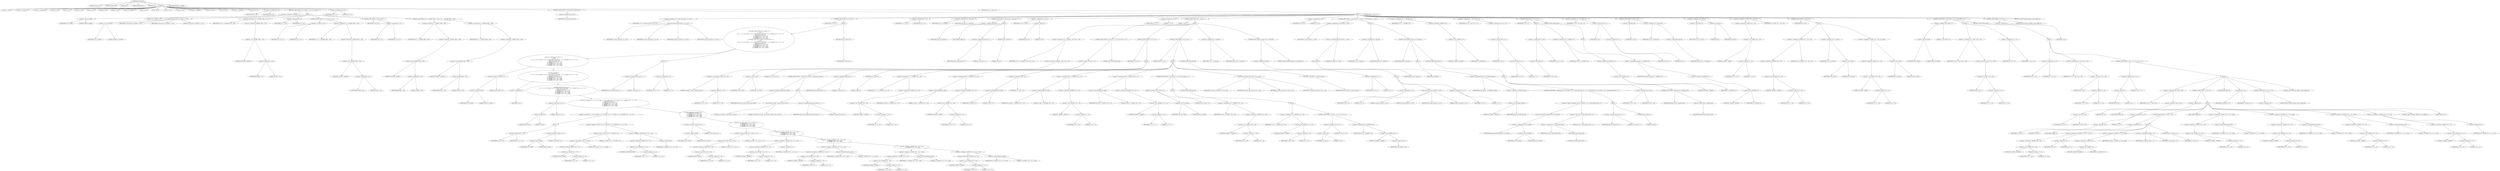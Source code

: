 digraph cache_insert {  
"1000120" [label = "(METHOD,cache_insert)" ]
"1000121" [label = "(PARAM,const char *a1)" ]
"1000122" [label = "(PARAM,_DWORD *a2)" ]
"1000123" [label = "(PARAM,int a3)" ]
"1000124" [label = "(PARAM,unsigned int a4)" ]
"1000125" [label = "(PARAM,int a5)" ]
"1000126" [label = "(BLOCK,,)" ]
"1000127" [label = "(LOCAL,v8: __int16)" ]
"1000128" [label = "(LOCAL,v10: unsigned int)" ]
"1000129" [label = "(LOCAL,v11: unsigned int)" ]
"1000130" [label = "(LOCAL,v12: int)" ]
"1000131" [label = "(LOCAL,v13: int)" ]
"1000132" [label = "(LOCAL,v14: int)" ]
"1000133" [label = "(LOCAL,v15: int)" ]
"1000134" [label = "(LOCAL,v16: int)" ]
"1000135" [label = "(LOCAL,v17: int)" ]
"1000136" [label = "(LOCAL,v18: _DWORD *)" ]
"1000137" [label = "(LOCAL,v19: int)" ]
"1000138" [label = "(LOCAL,v20: int)" ]
"1000139" [label = "(LOCAL,v21: int *)" ]
"1000140" [label = "(LOCAL,v22: int *)" ]
"1000141" [label = "(LOCAL,v23: _DWORD *)" ]
"1000142" [label = "(LOCAL,v24: char *)" ]
"1000143" [label = "(LOCAL,v26: int)" ]
"1000144" [label = "(LOCAL,v27: _DWORD *)" ]
"1000145" [label = "(LOCAL,v28: int [ 4 ])" ]
"1000146" [label = "(<operator>.assignment,v8 = a5)" ]
"1000147" [label = "(IDENTIFIER,v8,v8 = a5)" ]
"1000148" [label = "(IDENTIFIER,a5,v8 = a5)" ]
"1000149" [label = "(CONTROL_STRUCTURE,if ( (a5 & 0x980) != 0 ),if ( (a5 & 0x980) != 0 ))" ]
"1000150" [label = "(<operator>.notEquals,(a5 & 0x980) != 0)" ]
"1000151" [label = "(<operator>.and,a5 & 0x980)" ]
"1000152" [label = "(IDENTIFIER,a5,a5 & 0x980)" ]
"1000153" [label = "(LITERAL,0x980,a5 & 0x980)" ]
"1000154" [label = "(LITERAL,0,(a5 & 0x980) != 0)" ]
"1000155" [label = "(BLOCK,,)" ]
"1000156" [label = "(log_query,log_query(a5 | 0x10000, a1, a2, 0))" ]
"1000157" [label = "(<operator>.or,a5 | 0x10000)" ]
"1000158" [label = "(IDENTIFIER,a5,a5 | 0x10000)" ]
"1000159" [label = "(LITERAL,0x10000,a5 | 0x10000)" ]
"1000160" [label = "(IDENTIFIER,a1,log_query(a5 | 0x10000, a1, a2, 0))" ]
"1000161" [label = "(IDENTIFIER,a2,log_query(a5 | 0x10000, a1, a2, 0))" ]
"1000162" [label = "(LITERAL,0,log_query(a5 | 0x10000, a1, a2, 0))" ]
"1000163" [label = "(<operator>.assignment,v10 = *(_DWORD *)(fbss + 252))" ]
"1000164" [label = "(IDENTIFIER,v10,v10 = *(_DWORD *)(fbss + 252))" ]
"1000165" [label = "(<operator>.indirection,*(_DWORD *)(fbss + 252))" ]
"1000166" [label = "(<operator>.cast,(_DWORD *)(fbss + 252))" ]
"1000167" [label = "(UNKNOWN,_DWORD *,_DWORD *)" ]
"1000168" [label = "(<operator>.addition,fbss + 252)" ]
"1000169" [label = "(IDENTIFIER,fbss,fbss + 252)" ]
"1000170" [label = "(LITERAL,252,fbss + 252)" ]
"1000171" [label = "(<operator>.assignment,v11 = a4)" ]
"1000172" [label = "(IDENTIFIER,v11,v11 = a4)" ]
"1000173" [label = "(IDENTIFIER,a4,v11 = a4)" ]
"1000174" [label = "(CONTROL_STRUCTURE,if ( v10 < a4 ),if ( v10 < a4 ))" ]
"1000175" [label = "(<operator>.lessThan,v10 < a4)" ]
"1000176" [label = "(IDENTIFIER,v10,v10 < a4)" ]
"1000177" [label = "(IDENTIFIER,a4,v10 < a4)" ]
"1000178" [label = "(<operator>.assignment,v11 = *(_DWORD *)(fbss + 252))" ]
"1000179" [label = "(IDENTIFIER,v11,v11 = *(_DWORD *)(fbss + 252))" ]
"1000180" [label = "(<operator>.indirection,*(_DWORD *)(fbss + 252))" ]
"1000181" [label = "(<operator>.cast,(_DWORD *)(fbss + 252))" ]
"1000182" [label = "(UNKNOWN,_DWORD *,_DWORD *)" ]
"1000183" [label = "(<operator>.addition,fbss + 252)" ]
"1000184" [label = "(IDENTIFIER,fbss,fbss + 252)" ]
"1000185" [label = "(LITERAL,252,fbss + 252)" ]
"1000186" [label = "(CONTROL_STRUCTURE,if ( v10 ),if ( v10 ))" ]
"1000187" [label = "(IDENTIFIER,v10,if ( v10 ))" ]
"1000188" [label = "(<operator>.assignment,a4 = v11)" ]
"1000189" [label = "(IDENTIFIER,a4,a4 = v11)" ]
"1000190" [label = "(IDENTIFIER,v11,a4 = v11)" ]
"1000191" [label = "(CONTROL_STRUCTURE,if ( a4 < *(_DWORD *)(fbss + 248) ),if ( a4 < *(_DWORD *)(fbss + 248) ))" ]
"1000192" [label = "(<operator>.lessThan,a4 < *(_DWORD *)(fbss + 248))" ]
"1000193" [label = "(IDENTIFIER,a4,a4 < *(_DWORD *)(fbss + 248))" ]
"1000194" [label = "(<operator>.indirection,*(_DWORD *)(fbss + 248))" ]
"1000195" [label = "(<operator>.cast,(_DWORD *)(fbss + 248))" ]
"1000196" [label = "(UNKNOWN,_DWORD *,_DWORD *)" ]
"1000197" [label = "(<operator>.addition,fbss + 248)" ]
"1000198" [label = "(IDENTIFIER,fbss,fbss + 248)" ]
"1000199" [label = "(LITERAL,248,fbss + 248)" ]
"1000200" [label = "(<operator>.assignment,a4 = *(_DWORD *)(fbss + 248))" ]
"1000201" [label = "(IDENTIFIER,a4,a4 = *(_DWORD *)(fbss + 248))" ]
"1000202" [label = "(<operator>.indirection,*(_DWORD *)(fbss + 248))" ]
"1000203" [label = "(<operator>.cast,(_DWORD *)(fbss + 248))" ]
"1000204" [label = "(UNKNOWN,_DWORD *,_DWORD *)" ]
"1000205" [label = "(<operator>.addition,fbss + 248)" ]
"1000206" [label = "(IDENTIFIER,fbss,fbss + 248)" ]
"1000207" [label = "(LITERAL,248,fbss + 248)" ]
"1000208" [label = "(<operator>.assignment,v12 = 0)" ]
"1000209" [label = "(IDENTIFIER,v12,v12 = 0)" ]
"1000210" [label = "(LITERAL,0,v12 = 0)" ]
"1000211" [label = "(CONTROL_STRUCTURE,if ( !insert_error ),if ( !insert_error ))" ]
"1000212" [label = "(<operator>.logicalNot,!insert_error)" ]
"1000213" [label = "(IDENTIFIER,insert_error,!insert_error)" ]
"1000214" [label = "(BLOCK,,)" ]
"1000215" [label = "(<operator>.assignment,v13 = cache_scan_free(a1, a2, a3, a5))" ]
"1000216" [label = "(IDENTIFIER,v13,v13 = cache_scan_free(a1, a2, a3, a5))" ]
"1000217" [label = "(cache_scan_free,cache_scan_free(a1, a2, a3, a5))" ]
"1000218" [label = "(IDENTIFIER,a1,cache_scan_free(a1, a2, a3, a5))" ]
"1000219" [label = "(IDENTIFIER,a2,cache_scan_free(a1, a2, a3, a5))" ]
"1000220" [label = "(IDENTIFIER,a3,cache_scan_free(a1, a2, a3, a5))" ]
"1000221" [label = "(IDENTIFIER,a5,cache_scan_free(a1, a2, a3, a5))" ]
"1000222" [label = "(CONTROL_STRUCTURE,if ( v13 ),if ( v13 ))" ]
"1000223" [label = "(IDENTIFIER,v13,if ( v13 ))" ]
"1000224" [label = "(BLOCK,,)" ]
"1000225" [label = "(CONTROL_STRUCTURE,if ( (a5 & 0x180) == 0\n        || !a2\n        || (a5 & 8) == 0\n        || ((v12 = v13, (a5 & 0x80) == 0) || (*(_BYTE *)(v13 + 37) & 0x80) == 0 || *(_DWORD *)(v13 + 12) != *a2)\n        && ((a5 & 0x100) == 0\n         || (*(_BYTE *)(v13 + 36) & 1) == 0\n         || *(_DWORD *)(v13 + 12) != *a2\n         || *(_DWORD *)(v13 + 16) != a2[1]\n         || *(_DWORD *)(v13 + 20) != a2[2]\n         || *(_DWORD *)(v13 + 24) != a2[3]) ),if ( (a5 & 0x180) == 0\n        || !a2\n        || (a5 & 8) == 0\n        || ((v12 = v13, (a5 & 0x80) == 0) || (*(_BYTE *)(v13 + 37) & 0x80) == 0 || *(_DWORD *)(v13 + 12) != *a2)\n        && ((a5 & 0x100) == 0\n         || (*(_BYTE *)(v13 + 36) & 1) == 0\n         || *(_DWORD *)(v13 + 12) != *a2\n         || *(_DWORD *)(v13 + 16) != a2[1]\n         || *(_DWORD *)(v13 + 20) != a2[2]\n         || *(_DWORD *)(v13 + 24) != a2[3]) ))" ]
"1000226" [label = "(<operator>.logicalOr,(a5 & 0x180) == 0\n        || !a2\n        || (a5 & 8) == 0\n        || ((v12 = v13, (a5 & 0x80) == 0) || (*(_BYTE *)(v13 + 37) & 0x80) == 0 || *(_DWORD *)(v13 + 12) != *a2)\n        && ((a5 & 0x100) == 0\n         || (*(_BYTE *)(v13 + 36) & 1) == 0\n         || *(_DWORD *)(v13 + 12) != *a2\n         || *(_DWORD *)(v13 + 16) != a2[1]\n         || *(_DWORD *)(v13 + 20) != a2[2]\n         || *(_DWORD *)(v13 + 24) != a2[3]))" ]
"1000227" [label = "(<operator>.equals,(a5 & 0x180) == 0)" ]
"1000228" [label = "(<operator>.and,a5 & 0x180)" ]
"1000229" [label = "(IDENTIFIER,a5,a5 & 0x180)" ]
"1000230" [label = "(LITERAL,0x180,a5 & 0x180)" ]
"1000231" [label = "(LITERAL,0,(a5 & 0x180) == 0)" ]
"1000232" [label = "(<operator>.logicalOr,!a2\n        || (a5 & 8) == 0\n        || ((v12 = v13, (a5 & 0x80) == 0) || (*(_BYTE *)(v13 + 37) & 0x80) == 0 || *(_DWORD *)(v13 + 12) != *a2)\n        && ((a5 & 0x100) == 0\n         || (*(_BYTE *)(v13 + 36) & 1) == 0\n         || *(_DWORD *)(v13 + 12) != *a2\n         || *(_DWORD *)(v13 + 16) != a2[1]\n         || *(_DWORD *)(v13 + 20) != a2[2]\n         || *(_DWORD *)(v13 + 24) != a2[3]))" ]
"1000233" [label = "(<operator>.logicalNot,!a2)" ]
"1000234" [label = "(IDENTIFIER,a2,!a2)" ]
"1000235" [label = "(<operator>.logicalOr,(a5 & 8) == 0\n        || ((v12 = v13, (a5 & 0x80) == 0) || (*(_BYTE *)(v13 + 37) & 0x80) == 0 || *(_DWORD *)(v13 + 12) != *a2)\n        && ((a5 & 0x100) == 0\n         || (*(_BYTE *)(v13 + 36) & 1) == 0\n         || *(_DWORD *)(v13 + 12) != *a2\n         || *(_DWORD *)(v13 + 16) != a2[1]\n         || *(_DWORD *)(v13 + 20) != a2[2]\n         || *(_DWORD *)(v13 + 24) != a2[3]))" ]
"1000236" [label = "(<operator>.equals,(a5 & 8) == 0)" ]
"1000237" [label = "(<operator>.and,a5 & 8)" ]
"1000238" [label = "(IDENTIFIER,a5,a5 & 8)" ]
"1000239" [label = "(LITERAL,8,a5 & 8)" ]
"1000240" [label = "(LITERAL,0,(a5 & 8) == 0)" ]
"1000241" [label = "(<operator>.logicalAnd,((v12 = v13, (a5 & 0x80) == 0) || (*(_BYTE *)(v13 + 37) & 0x80) == 0 || *(_DWORD *)(v13 + 12) != *a2)\n        && ((a5 & 0x100) == 0\n         || (*(_BYTE *)(v13 + 36) & 1) == 0\n         || *(_DWORD *)(v13 + 12) != *a2\n         || *(_DWORD *)(v13 + 16) != a2[1]\n         || *(_DWORD *)(v13 + 20) != a2[2]\n         || *(_DWORD *)(v13 + 24) != a2[3]))" ]
"1000242" [label = "(<operator>.logicalOr,(v12 = v13, (a5 & 0x80) == 0) || (*(_BYTE *)(v13 + 37) & 0x80) == 0 || *(_DWORD *)(v13 + 12) != *a2)" ]
"1000243" [label = "(BLOCK,,)" ]
"1000244" [label = "(<operator>.assignment,v12 = v13)" ]
"1000245" [label = "(IDENTIFIER,v12,v12 = v13)" ]
"1000246" [label = "(IDENTIFIER,v13,v12 = v13)" ]
"1000247" [label = "(<operator>.equals,(a5 & 0x80) == 0)" ]
"1000248" [label = "(<operator>.and,a5 & 0x80)" ]
"1000249" [label = "(IDENTIFIER,a5,a5 & 0x80)" ]
"1000250" [label = "(LITERAL,0x80,a5 & 0x80)" ]
"1000251" [label = "(LITERAL,0,(a5 & 0x80) == 0)" ]
"1000252" [label = "(<operator>.logicalOr,(*(_BYTE *)(v13 + 37) & 0x80) == 0 || *(_DWORD *)(v13 + 12) != *a2)" ]
"1000253" [label = "(<operator>.equals,(*(_BYTE *)(v13 + 37) & 0x80) == 0)" ]
"1000254" [label = "(<operator>.and,*(_BYTE *)(v13 + 37) & 0x80)" ]
"1000255" [label = "(<operator>.indirection,*(_BYTE *)(v13 + 37))" ]
"1000256" [label = "(<operator>.cast,(_BYTE *)(v13 + 37))" ]
"1000257" [label = "(UNKNOWN,_BYTE *,_BYTE *)" ]
"1000258" [label = "(<operator>.addition,v13 + 37)" ]
"1000259" [label = "(IDENTIFIER,v13,v13 + 37)" ]
"1000260" [label = "(LITERAL,37,v13 + 37)" ]
"1000261" [label = "(LITERAL,0x80,*(_BYTE *)(v13 + 37) & 0x80)" ]
"1000262" [label = "(LITERAL,0,(*(_BYTE *)(v13 + 37) & 0x80) == 0)" ]
"1000263" [label = "(<operator>.notEquals,*(_DWORD *)(v13 + 12) != *a2)" ]
"1000264" [label = "(<operator>.indirection,*(_DWORD *)(v13 + 12))" ]
"1000265" [label = "(<operator>.cast,(_DWORD *)(v13 + 12))" ]
"1000266" [label = "(UNKNOWN,_DWORD *,_DWORD *)" ]
"1000267" [label = "(<operator>.addition,v13 + 12)" ]
"1000268" [label = "(IDENTIFIER,v13,v13 + 12)" ]
"1000269" [label = "(LITERAL,12,v13 + 12)" ]
"1000270" [label = "(<operator>.indirection,*a2)" ]
"1000271" [label = "(IDENTIFIER,a2,*(_DWORD *)(v13 + 12) != *a2)" ]
"1000272" [label = "(<operator>.logicalOr,(a5 & 0x100) == 0\n         || (*(_BYTE *)(v13 + 36) & 1) == 0\n         || *(_DWORD *)(v13 + 12) != *a2\n         || *(_DWORD *)(v13 + 16) != a2[1]\n         || *(_DWORD *)(v13 + 20) != a2[2]\n         || *(_DWORD *)(v13 + 24) != a2[3])" ]
"1000273" [label = "(<operator>.equals,(a5 & 0x100) == 0)" ]
"1000274" [label = "(<operator>.and,a5 & 0x100)" ]
"1000275" [label = "(IDENTIFIER,a5,a5 & 0x100)" ]
"1000276" [label = "(LITERAL,0x100,a5 & 0x100)" ]
"1000277" [label = "(LITERAL,0,(a5 & 0x100) == 0)" ]
"1000278" [label = "(<operator>.logicalOr,(*(_BYTE *)(v13 + 36) & 1) == 0\n         || *(_DWORD *)(v13 + 12) != *a2\n         || *(_DWORD *)(v13 + 16) != a2[1]\n         || *(_DWORD *)(v13 + 20) != a2[2]\n         || *(_DWORD *)(v13 + 24) != a2[3])" ]
"1000279" [label = "(<operator>.equals,(*(_BYTE *)(v13 + 36) & 1) == 0)" ]
"1000280" [label = "(<operator>.and,*(_BYTE *)(v13 + 36) & 1)" ]
"1000281" [label = "(<operator>.indirection,*(_BYTE *)(v13 + 36))" ]
"1000282" [label = "(<operator>.cast,(_BYTE *)(v13 + 36))" ]
"1000283" [label = "(UNKNOWN,_BYTE *,_BYTE *)" ]
"1000284" [label = "(<operator>.addition,v13 + 36)" ]
"1000285" [label = "(IDENTIFIER,v13,v13 + 36)" ]
"1000286" [label = "(LITERAL,36,v13 + 36)" ]
"1000287" [label = "(LITERAL,1,*(_BYTE *)(v13 + 36) & 1)" ]
"1000288" [label = "(LITERAL,0,(*(_BYTE *)(v13 + 36) & 1) == 0)" ]
"1000289" [label = "(<operator>.logicalOr,*(_DWORD *)(v13 + 12) != *a2\n         || *(_DWORD *)(v13 + 16) != a2[1]\n         || *(_DWORD *)(v13 + 20) != a2[2]\n         || *(_DWORD *)(v13 + 24) != a2[3])" ]
"1000290" [label = "(<operator>.notEquals,*(_DWORD *)(v13 + 12) != *a2)" ]
"1000291" [label = "(<operator>.indirection,*(_DWORD *)(v13 + 12))" ]
"1000292" [label = "(<operator>.cast,(_DWORD *)(v13 + 12))" ]
"1000293" [label = "(UNKNOWN,_DWORD *,_DWORD *)" ]
"1000294" [label = "(<operator>.addition,v13 + 12)" ]
"1000295" [label = "(IDENTIFIER,v13,v13 + 12)" ]
"1000296" [label = "(LITERAL,12,v13 + 12)" ]
"1000297" [label = "(<operator>.indirection,*a2)" ]
"1000298" [label = "(IDENTIFIER,a2,*(_DWORD *)(v13 + 12) != *a2)" ]
"1000299" [label = "(<operator>.logicalOr,*(_DWORD *)(v13 + 16) != a2[1]\n         || *(_DWORD *)(v13 + 20) != a2[2]\n         || *(_DWORD *)(v13 + 24) != a2[3])" ]
"1000300" [label = "(<operator>.notEquals,*(_DWORD *)(v13 + 16) != a2[1])" ]
"1000301" [label = "(<operator>.indirection,*(_DWORD *)(v13 + 16))" ]
"1000302" [label = "(<operator>.cast,(_DWORD *)(v13 + 16))" ]
"1000303" [label = "(UNKNOWN,_DWORD *,_DWORD *)" ]
"1000304" [label = "(<operator>.addition,v13 + 16)" ]
"1000305" [label = "(IDENTIFIER,v13,v13 + 16)" ]
"1000306" [label = "(LITERAL,16,v13 + 16)" ]
"1000307" [label = "(<operator>.indirectIndexAccess,a2[1])" ]
"1000308" [label = "(IDENTIFIER,a2,*(_DWORD *)(v13 + 16) != a2[1])" ]
"1000309" [label = "(LITERAL,1,*(_DWORD *)(v13 + 16) != a2[1])" ]
"1000310" [label = "(<operator>.logicalOr,*(_DWORD *)(v13 + 20) != a2[2]\n         || *(_DWORD *)(v13 + 24) != a2[3])" ]
"1000311" [label = "(<operator>.notEquals,*(_DWORD *)(v13 + 20) != a2[2])" ]
"1000312" [label = "(<operator>.indirection,*(_DWORD *)(v13 + 20))" ]
"1000313" [label = "(<operator>.cast,(_DWORD *)(v13 + 20))" ]
"1000314" [label = "(UNKNOWN,_DWORD *,_DWORD *)" ]
"1000315" [label = "(<operator>.addition,v13 + 20)" ]
"1000316" [label = "(IDENTIFIER,v13,v13 + 20)" ]
"1000317" [label = "(LITERAL,20,v13 + 20)" ]
"1000318" [label = "(<operator>.indirectIndexAccess,a2[2])" ]
"1000319" [label = "(IDENTIFIER,a2,*(_DWORD *)(v13 + 20) != a2[2])" ]
"1000320" [label = "(LITERAL,2,*(_DWORD *)(v13 + 20) != a2[2])" ]
"1000321" [label = "(<operator>.notEquals,*(_DWORD *)(v13 + 24) != a2[3])" ]
"1000322" [label = "(<operator>.indirection,*(_DWORD *)(v13 + 24))" ]
"1000323" [label = "(<operator>.cast,(_DWORD *)(v13 + 24))" ]
"1000324" [label = "(UNKNOWN,_DWORD *,_DWORD *)" ]
"1000325" [label = "(<operator>.addition,v13 + 24)" ]
"1000326" [label = "(IDENTIFIER,v13,v13 + 24)" ]
"1000327" [label = "(LITERAL,24,v13 + 24)" ]
"1000328" [label = "(<operator>.indirectIndexAccess,a2[3])" ]
"1000329" [label = "(IDENTIFIER,a2,*(_DWORD *)(v13 + 24) != a2[3])" ]
"1000330" [label = "(LITERAL,3,*(_DWORD *)(v13 + 24) != a2[3])" ]
"1000331" [label = "(BLOCK,,)" ]
"1000332" [label = "(<operator>.assignment,insert_error = 1)" ]
"1000333" [label = "(IDENTIFIER,insert_error,insert_error = 1)" ]
"1000334" [label = "(LITERAL,1,insert_error = 1)" ]
"1000335" [label = "(<operator>.assignment,v12 = 0)" ]
"1000336" [label = "(IDENTIFIER,v12,v12 = 0)" ]
"1000337" [label = "(LITERAL,0,v12 = 0)" ]
"1000338" [label = "(RETURN,return v12;,return v12;)" ]
"1000339" [label = "(IDENTIFIER,v12,return v12;)" ]
"1000340" [label = "(<operator>.assignment,v27 = a2)" ]
"1000341" [label = "(IDENTIFIER,v27,v27 = a2)" ]
"1000342" [label = "(IDENTIFIER,a2,v27 = a2)" ]
"1000343" [label = "(<operator>.assignment,v12 = cache_tail)" ]
"1000344" [label = "(IDENTIFIER,v12,v12 = cache_tail)" ]
"1000345" [label = "(IDENTIFIER,cache_tail,v12 = cache_tail)" ]
"1000346" [label = "(CONTROL_STRUCTURE,if ( !cache_tail ),if ( !cache_tail ))" ]
"1000347" [label = "(<operator>.logicalNot,!cache_tail)" ]
"1000348" [label = "(IDENTIFIER,cache_tail,!cache_tail)" ]
"1000349" [label = "(BLOCK,,)" ]
"1000350" [label = "(JUMP_TARGET,LABEL_35)" ]
"1000351" [label = "(<operator>.assignment,insert_error = 1)" ]
"1000352" [label = "(IDENTIFIER,insert_error,insert_error = 1)" ]
"1000353" [label = "(LITERAL,1,insert_error = 1)" ]
"1000354" [label = "(RETURN,return 0;,return 0;)" ]
"1000355" [label = "(LITERAL,0,return 0;)" ]
"1000356" [label = "(<operator>.assignment,v14 = a5 & 4)" ]
"1000357" [label = "(IDENTIFIER,v14,v14 = a5 & 4)" ]
"1000358" [label = "(<operator>.and,a5 & 4)" ]
"1000359" [label = "(IDENTIFIER,a5,a5 & 4)" ]
"1000360" [label = "(LITERAL,4,a5 & 4)" ]
"1000361" [label = "(<operator>.assignment,v15 = 0)" ]
"1000362" [label = "(IDENTIFIER,v15,v15 = 0)" ]
"1000363" [label = "(LITERAL,0,v15 = 0)" ]
"1000364" [label = "(CONTROL_STRUCTURE,while ( 1 ),while ( 1 ))" ]
"1000365" [label = "(LITERAL,1,while ( 1 ))" ]
"1000366" [label = "(BLOCK,,)" ]
"1000367" [label = "(<operator>.assignment,v16 = *(unsigned __int16 *)(v12 + 36))" ]
"1000368" [label = "(IDENTIFIER,v16,v16 = *(unsigned __int16 *)(v12 + 36))" ]
"1000369" [label = "(<operator>.indirection,*(unsigned __int16 *)(v12 + 36))" ]
"1000370" [label = "(<operator>.cast,(unsigned __int16 *)(v12 + 36))" ]
"1000371" [label = "(UNKNOWN,unsigned __int16 *,unsigned __int16 *)" ]
"1000372" [label = "(<operator>.addition,v12 + 36)" ]
"1000373" [label = "(IDENTIFIER,v12,v12 + 36)" ]
"1000374" [label = "(LITERAL,36,v12 + 36)" ]
"1000375" [label = "(CONTROL_STRUCTURE,if ( (v16 & 0xC) == 0 ),if ( (v16 & 0xC) == 0 ))" ]
"1000376" [label = "(<operator>.equals,(v16 & 0xC) == 0)" ]
"1000377" [label = "(<operator>.and,v16 & 0xC)" ]
"1000378" [label = "(IDENTIFIER,v16,v16 & 0xC)" ]
"1000379" [label = "(LITERAL,0xC,v16 & 0xC)" ]
"1000380" [label = "(LITERAL,0,(v16 & 0xC) == 0)" ]
"1000381" [label = "(CONTROL_STRUCTURE,break;,break;)" ]
"1000382" [label = "(CONTROL_STRUCTURE,if ( v15 ),if ( v15 ))" ]
"1000383" [label = "(IDENTIFIER,v15,if ( v15 ))" ]
"1000384" [label = "(BLOCK,,)" ]
"1000385" [label = "(CONTROL_STRUCTURE,if ( !cache_insert_warned ),if ( !cache_insert_warned ))" ]
"1000386" [label = "(<operator>.logicalNot,!cache_insert_warned)" ]
"1000387" [label = "(IDENTIFIER,cache_insert_warned,!cache_insert_warned)" ]
"1000388" [label = "(BLOCK,,)" ]
"1000389" [label = "(my_syslog,my_syslog(3, \"Internal error in cache.\"))" ]
"1000390" [label = "(LITERAL,3,my_syslog(3, \"Internal error in cache.\"))" ]
"1000391" [label = "(LITERAL,\"Internal error in cache.\",my_syslog(3, \"Internal error in cache.\"))" ]
"1000392" [label = "(<operator>.assignment,cache_insert_warned = 1)" ]
"1000393" [label = "(IDENTIFIER,cache_insert_warned,cache_insert_warned = 1)" ]
"1000394" [label = "(LITERAL,1,cache_insert_warned = 1)" ]
"1000395" [label = "(<operator>.assignment,insert_error = 1)" ]
"1000396" [label = "(IDENTIFIER,insert_error,insert_error = 1)" ]
"1000397" [label = "(LITERAL,1,insert_error = 1)" ]
"1000398" [label = "(RETURN,return 0;,return 0;)" ]
"1000399" [label = "(LITERAL,0,return 0;)" ]
"1000400" [label = "(CONTROL_STRUCTURE,if ( v14 ),if ( v14 ))" ]
"1000401" [label = "(IDENTIFIER,v14,if ( v14 ))" ]
"1000402" [label = "(BLOCK,,)" ]
"1000403" [label = "(<operator>.assignment,v17 = *(_DWORD *)(v12 + 20))" ]
"1000404" [label = "(IDENTIFIER,v17,v17 = *(_DWORD *)(v12 + 20))" ]
"1000405" [label = "(<operator>.indirection,*(_DWORD *)(v12 + 20))" ]
"1000406" [label = "(<operator>.cast,(_DWORD *)(v12 + 20))" ]
"1000407" [label = "(UNKNOWN,_DWORD *,_DWORD *)" ]
"1000408" [label = "(<operator>.addition,v12 + 20)" ]
"1000409" [label = "(IDENTIFIER,v12,v12 + 20)" ]
"1000410" [label = "(LITERAL,20,v12 + 20)" ]
"1000411" [label = "(<operator>.assignment,v28[3] = *(_DWORD *)(v12 + 24))" ]
"1000412" [label = "(<operator>.indirectIndexAccess,v28[3])" ]
"1000413" [label = "(IDENTIFIER,v28,v28[3] = *(_DWORD *)(v12 + 24))" ]
"1000414" [label = "(LITERAL,3,v28[3] = *(_DWORD *)(v12 + 24))" ]
"1000415" [label = "(<operator>.indirection,*(_DWORD *)(v12 + 24))" ]
"1000416" [label = "(<operator>.cast,(_DWORD *)(v12 + 24))" ]
"1000417" [label = "(UNKNOWN,_DWORD *,_DWORD *)" ]
"1000418" [label = "(<operator>.addition,v12 + 24)" ]
"1000419" [label = "(IDENTIFIER,v12,v12 + 24)" ]
"1000420" [label = "(LITERAL,24,v12 + 24)" ]
"1000421" [label = "(<operator>.assignment,v28[2] = v17)" ]
"1000422" [label = "(<operator>.indirectIndexAccess,v28[2])" ]
"1000423" [label = "(IDENTIFIER,v28,v28[2] = v17)" ]
"1000424" [label = "(LITERAL,2,v28[2] = v17)" ]
"1000425" [label = "(IDENTIFIER,v17,v28[2] = v17)" ]
"1000426" [label = "(<operator>.assignment,v28[1] = *(_DWORD *)(v12 + 16))" ]
"1000427" [label = "(<operator>.indirectIndexAccess,v28[1])" ]
"1000428" [label = "(IDENTIFIER,v28,v28[1] = *(_DWORD *)(v12 + 16))" ]
"1000429" [label = "(LITERAL,1,v28[1] = *(_DWORD *)(v12 + 16))" ]
"1000430" [label = "(<operator>.indirection,*(_DWORD *)(v12 + 16))" ]
"1000431" [label = "(<operator>.cast,(_DWORD *)(v12 + 16))" ]
"1000432" [label = "(UNKNOWN,_DWORD *,_DWORD *)" ]
"1000433" [label = "(<operator>.addition,v12 + 16)" ]
"1000434" [label = "(IDENTIFIER,v12,v12 + 16)" ]
"1000435" [label = "(LITERAL,16,v12 + 16)" ]
"1000436" [label = "(<operator>.assignment,v28[0] = *(_DWORD *)(v12 + 12))" ]
"1000437" [label = "(<operator>.indirectIndexAccess,v28[0])" ]
"1000438" [label = "(IDENTIFIER,v28,v28[0] = *(_DWORD *)(v12 + 12))" ]
"1000439" [label = "(LITERAL,0,v28[0] = *(_DWORD *)(v12 + 12))" ]
"1000440" [label = "(<operator>.indirection,*(_DWORD *)(v12 + 12))" ]
"1000441" [label = "(<operator>.cast,(_DWORD *)(v12 + 12))" ]
"1000442" [label = "(UNKNOWN,_DWORD *,_DWORD *)" ]
"1000443" [label = "(<operator>.addition,v12 + 12)" ]
"1000444" [label = "(IDENTIFIER,v12,v12 + 12)" ]
"1000445" [label = "(LITERAL,12,v12 + 12)" ]
"1000446" [label = "(CONTROL_STRUCTURE,if ( (v16 & 0x200) != 0 ),if ( (v16 & 0x200) != 0 ))" ]
"1000447" [label = "(<operator>.notEquals,(v16 & 0x200) != 0)" ]
"1000448" [label = "(<operator>.and,v16 & 0x200)" ]
"1000449" [label = "(IDENTIFIER,v16,v16 & 0x200)" ]
"1000450" [label = "(LITERAL,0x200,v16 & 0x200)" ]
"1000451" [label = "(LITERAL,0,(v16 & 0x200) != 0)" ]
"1000452" [label = "(BLOCK,,)" ]
"1000453" [label = "(<operator>.assignment,v18 = *(_DWORD **)(v12 + 40))" ]
"1000454" [label = "(IDENTIFIER,v18,v18 = *(_DWORD **)(v12 + 40))" ]
"1000455" [label = "(<operator>.indirection,*(_DWORD **)(v12 + 40))" ]
"1000456" [label = "(<operator>.cast,(_DWORD **)(v12 + 40))" ]
"1000457" [label = "(UNKNOWN,_DWORD **,_DWORD **)" ]
"1000458" [label = "(<operator>.addition,v12 + 40)" ]
"1000459" [label = "(IDENTIFIER,v12,v12 + 40)" ]
"1000460" [label = "(LITERAL,40,v12 + 40)" ]
"1000461" [label = "(CONTROL_STRUCTURE,else,else)" ]
"1000462" [label = "(BLOCK,,)" ]
"1000463" [label = "(<operator>.assignment,v18 = (_DWORD *)(v12 + 40))" ]
"1000464" [label = "(IDENTIFIER,v18,v18 = (_DWORD *)(v12 + 40))" ]
"1000465" [label = "(<operator>.cast,(_DWORD *)(v12 + 40))" ]
"1000466" [label = "(UNKNOWN,_DWORD *,_DWORD *)" ]
"1000467" [label = "(<operator>.addition,v12 + 40)" ]
"1000468" [label = "(IDENTIFIER,v12,v12 + 40)" ]
"1000469" [label = "(LITERAL,40,v12 + 40)" ]
"1000470" [label = "(CONTROL_STRUCTURE,if ( (v16 & 2) != 0 ),if ( (v16 & 2) != 0 ))" ]
"1000471" [label = "(<operator>.notEquals,(v16 & 2) != 0)" ]
"1000472" [label = "(<operator>.and,v16 & 2)" ]
"1000473" [label = "(IDENTIFIER,v16,v16 & 2)" ]
"1000474" [label = "(LITERAL,2,v16 & 2)" ]
"1000475" [label = "(LITERAL,0,(v16 & 2) != 0)" ]
"1000476" [label = "(<operator>.assignment,v18 = (_DWORD *)*v18)" ]
"1000477" [label = "(IDENTIFIER,v18,v18 = (_DWORD *)*v18)" ]
"1000478" [label = "(<operator>.cast,(_DWORD *)*v18)" ]
"1000479" [label = "(UNKNOWN,_DWORD *,_DWORD *)" ]
"1000480" [label = "(<operator>.indirection,*v18)" ]
"1000481" [label = "(IDENTIFIER,v18,(_DWORD *)*v18)" ]
"1000482" [label = "(cache_scan_free,cache_scan_free(v18, v28, a3, v16))" ]
"1000483" [label = "(IDENTIFIER,v18,cache_scan_free(v18, v28, a3, v16))" ]
"1000484" [label = "(IDENTIFIER,v28,cache_scan_free(v18, v28, a3, v16))" ]
"1000485" [label = "(IDENTIFIER,a3,cache_scan_free(v18, v28, a3, v16))" ]
"1000486" [label = "(IDENTIFIER,v16,cache_scan_free(v18, v28, a3, v16))" ]
"1000487" [label = "(<operator>.preIncrement,++cache_live_freed)" ]
"1000488" [label = "(IDENTIFIER,cache_live_freed,++cache_live_freed)" ]
"1000489" [label = "(<operator>.assignment,v15 = 1)" ]
"1000490" [label = "(IDENTIFIER,v15,v15 = 1)" ]
"1000491" [label = "(LITERAL,1,v15 = 1)" ]
"1000492" [label = "(CONTROL_STRUCTURE,else,else)" ]
"1000493" [label = "(BLOCK,,)" ]
"1000494" [label = "(<operator>.assignment,v15 = 0)" ]
"1000495" [label = "(IDENTIFIER,v15,v15 = 0)" ]
"1000496" [label = "(LITERAL,0,v15 = 0)" ]
"1000497" [label = "(cache_scan_free,cache_scan_free(0, 0, a3, 0))" ]
"1000498" [label = "(LITERAL,0,cache_scan_free(0, 0, a3, 0))" ]
"1000499" [label = "(LITERAL,0,cache_scan_free(0, 0, a3, 0))" ]
"1000500" [label = "(IDENTIFIER,a3,cache_scan_free(0, 0, a3, 0))" ]
"1000501" [label = "(LITERAL,0,cache_scan_free(0, 0, a3, 0))" ]
"1000502" [label = "(<operator>.assignment,v14 = 1)" ]
"1000503" [label = "(IDENTIFIER,v14,v14 = 1)" ]
"1000504" [label = "(LITERAL,1,v14 = 1)" ]
"1000505" [label = "(<operator>.assignment,v12 = cache_tail)" ]
"1000506" [label = "(IDENTIFIER,v12,v12 = cache_tail)" ]
"1000507" [label = "(IDENTIFIER,cache_tail,v12 = cache_tail)" ]
"1000508" [label = "(CONTROL_STRUCTURE,if ( !cache_tail ),if ( !cache_tail ))" ]
"1000509" [label = "(<operator>.logicalNot,!cache_tail)" ]
"1000510" [label = "(IDENTIFIER,cache_tail,!cache_tail)" ]
"1000511" [label = "(CONTROL_STRUCTURE,goto LABEL_35;,goto LABEL_35;)" ]
"1000512" [label = "(<operator>.assignment,v19 = 0)" ]
"1000513" [label = "(IDENTIFIER,v19,v19 = 0)" ]
"1000514" [label = "(LITERAL,0,v19 = 0)" ]
"1000515" [label = "(CONTROL_STRUCTURE,if ( a1 && strlen(a1) >= 0x32 ),if ( a1 && strlen(a1) >= 0x32 ))" ]
"1000516" [label = "(<operator>.logicalAnd,a1 && strlen(a1) >= 0x32)" ]
"1000517" [label = "(IDENTIFIER,a1,a1 && strlen(a1) >= 0x32)" ]
"1000518" [label = "(<operator>.greaterEqualsThan,strlen(a1) >= 0x32)" ]
"1000519" [label = "(strlen,strlen(a1))" ]
"1000520" [label = "(IDENTIFIER,a1,strlen(a1))" ]
"1000521" [label = "(LITERAL,0x32,strlen(a1) >= 0x32)" ]
"1000522" [label = "(BLOCK,,)" ]
"1000523" [label = "(<operator>.assignment,v19 = big_free)" ]
"1000524" [label = "(IDENTIFIER,v19,v19 = big_free)" ]
"1000525" [label = "(IDENTIFIER,big_free,v19 = big_free)" ]
"1000526" [label = "(CONTROL_STRUCTURE,if ( big_free ),if ( big_free ))" ]
"1000527" [label = "(IDENTIFIER,big_free,if ( big_free ))" ]
"1000528" [label = "(BLOCK,,)" ]
"1000529" [label = "(<operator>.assignment,big_free = *(_DWORD *)big_free)" ]
"1000530" [label = "(IDENTIFIER,big_free,big_free = *(_DWORD *)big_free)" ]
"1000531" [label = "(<operator>.indirection,*(_DWORD *)big_free)" ]
"1000532" [label = "(<operator>.cast,(_DWORD *)big_free)" ]
"1000533" [label = "(UNKNOWN,_DWORD *,_DWORD *)" ]
"1000534" [label = "(IDENTIFIER,big_free,(_DWORD *)big_free)" ]
"1000535" [label = "(CONTROL_STRUCTURE,else,else)" ]
"1000536" [label = "(BLOCK,,)" ]
"1000537" [label = "(CONTROL_STRUCTURE,if ( !(bignames_left | a5 & 0x5000) || (v26 = whine_malloc(1028)) == 0 ),if ( !(bignames_left | a5 & 0x5000) || (v26 = whine_malloc(1028)) == 0 ))" ]
"1000538" [label = "(<operator>.logicalOr,!(bignames_left | a5 & 0x5000) || (v26 = whine_malloc(1028)) == 0)" ]
"1000539" [label = "(<operator>.logicalNot,!(bignames_left | a5 & 0x5000))" ]
"1000540" [label = "(<operator>.or,bignames_left | a5 & 0x5000)" ]
"1000541" [label = "(IDENTIFIER,bignames_left,bignames_left | a5 & 0x5000)" ]
"1000542" [label = "(<operator>.and,a5 & 0x5000)" ]
"1000543" [label = "(IDENTIFIER,a5,a5 & 0x5000)" ]
"1000544" [label = "(LITERAL,0x5000,a5 & 0x5000)" ]
"1000545" [label = "(<operator>.equals,(v26 = whine_malloc(1028)) == 0)" ]
"1000546" [label = "(<operator>.assignment,v26 = whine_malloc(1028))" ]
"1000547" [label = "(IDENTIFIER,v26,v26 = whine_malloc(1028))" ]
"1000548" [label = "(whine_malloc,whine_malloc(1028))" ]
"1000549" [label = "(LITERAL,1028,whine_malloc(1028))" ]
"1000550" [label = "(LITERAL,0,(v26 = whine_malloc(1028)) == 0)" ]
"1000551" [label = "(BLOCK,,)" ]
"1000552" [label = "(<operator>.assignment,insert_error = 1)" ]
"1000553" [label = "(IDENTIFIER,insert_error,insert_error = 1)" ]
"1000554" [label = "(LITERAL,1,insert_error = 1)" ]
"1000555" [label = "(RETURN,return 0;,return 0;)" ]
"1000556" [label = "(LITERAL,0,return 0;)" ]
"1000557" [label = "(<operator>.assignment,v19 = v26)" ]
"1000558" [label = "(IDENTIFIER,v19,v19 = v26)" ]
"1000559" [label = "(IDENTIFIER,v26,v19 = v26)" ]
"1000560" [label = "(CONTROL_STRUCTURE,if ( bignames_left ),if ( bignames_left ))" ]
"1000561" [label = "(IDENTIFIER,bignames_left,if ( bignames_left ))" ]
"1000562" [label = "(<operator>.preDecrement,--bignames_left)" ]
"1000563" [label = "(IDENTIFIER,bignames_left,--bignames_left)" ]
"1000564" [label = "(<operator>.assignment,v20 = *(_DWORD *)v12)" ]
"1000565" [label = "(IDENTIFIER,v20,v20 = *(_DWORD *)v12)" ]
"1000566" [label = "(<operator>.indirection,*(_DWORD *)v12)" ]
"1000567" [label = "(<operator>.cast,(_DWORD *)v12)" ]
"1000568" [label = "(UNKNOWN,_DWORD *,_DWORD *)" ]
"1000569" [label = "(IDENTIFIER,v12,(_DWORD *)v12)" ]
"1000570" [label = "(<operator>.assignment,v21 = *(int **)(v12 + 4))" ]
"1000571" [label = "(IDENTIFIER,v21,v21 = *(int **)(v12 + 4))" ]
"1000572" [label = "(<operator>.indirection,*(int **)(v12 + 4))" ]
"1000573" [label = "(<operator>.cast,(int **)(v12 + 4))" ]
"1000574" [label = "(UNKNOWN,int **,int **)" ]
"1000575" [label = "(<operator>.addition,v12 + 4)" ]
"1000576" [label = "(IDENTIFIER,v12,v12 + 4)" ]
"1000577" [label = "(LITERAL,4,v12 + 4)" ]
"1000578" [label = "(CONTROL_STRUCTURE,if ( v21 ),if ( v21 ))" ]
"1000579" [label = "(IDENTIFIER,v21,if ( v21 ))" ]
"1000580" [label = "(BLOCK,,)" ]
"1000581" [label = "(<operator>.assignment,*v21 = v20)" ]
"1000582" [label = "(<operator>.indirection,*v21)" ]
"1000583" [label = "(IDENTIFIER,v21,*v21 = v20)" ]
"1000584" [label = "(IDENTIFIER,v20,*v21 = v20)" ]
"1000585" [label = "(<operator>.assignment,v20 = *(_DWORD *)v12)" ]
"1000586" [label = "(IDENTIFIER,v20,v20 = *(_DWORD *)v12)" ]
"1000587" [label = "(<operator>.indirection,*(_DWORD *)v12)" ]
"1000588" [label = "(<operator>.cast,(_DWORD *)v12)" ]
"1000589" [label = "(UNKNOWN,_DWORD *,_DWORD *)" ]
"1000590" [label = "(IDENTIFIER,v12,(_DWORD *)v12)" ]
"1000591" [label = "(CONTROL_STRUCTURE,else,else)" ]
"1000592" [label = "(BLOCK,,)" ]
"1000593" [label = "(<operator>.assignment,cache_head = *(_DWORD *)v12)" ]
"1000594" [label = "(IDENTIFIER,cache_head,cache_head = *(_DWORD *)v12)" ]
"1000595" [label = "(<operator>.indirection,*(_DWORD *)v12)" ]
"1000596" [label = "(<operator>.cast,(_DWORD *)v12)" ]
"1000597" [label = "(UNKNOWN,_DWORD *,_DWORD *)" ]
"1000598" [label = "(IDENTIFIER,v12,(_DWORD *)v12)" ]
"1000599" [label = "(<operator>.assignment,v22 = (int *)(v20 + 4))" ]
"1000600" [label = "(IDENTIFIER,v22,v22 = (int *)(v20 + 4))" ]
"1000601" [label = "(<operator>.cast,(int *)(v20 + 4))" ]
"1000602" [label = "(UNKNOWN,int *,int *)" ]
"1000603" [label = "(<operator>.addition,v20 + 4)" ]
"1000604" [label = "(IDENTIFIER,v20,v20 + 4)" ]
"1000605" [label = "(LITERAL,4,v20 + 4)" ]
"1000606" [label = "(CONTROL_STRUCTURE,if ( !v20 ),if ( !v20 ))" ]
"1000607" [label = "(<operator>.logicalNot,!v20)" ]
"1000608" [label = "(IDENTIFIER,v20,!v20)" ]
"1000609" [label = "(<operator>.assignment,v22 = &cache_tail)" ]
"1000610" [label = "(IDENTIFIER,v22,v22 = &cache_tail)" ]
"1000611" [label = "(<operator>.addressOf,&cache_tail)" ]
"1000612" [label = "(IDENTIFIER,cache_tail,v22 = &cache_tail)" ]
"1000613" [label = "(<operator>.assignment,*v22 = (int)v21)" ]
"1000614" [label = "(<operator>.indirection,*v22)" ]
"1000615" [label = "(IDENTIFIER,v22,*v22 = (int)v21)" ]
"1000616" [label = "(<operator>.cast,(int)v21)" ]
"1000617" [label = "(UNKNOWN,int,int)" ]
"1000618" [label = "(IDENTIFIER,v21,(int)v21)" ]
"1000619" [label = "(<operator>.assignment,*(_WORD *)(v12 + 36) = a5)" ]
"1000620" [label = "(<operator>.indirection,*(_WORD *)(v12 + 36))" ]
"1000621" [label = "(<operator>.cast,(_WORD *)(v12 + 36))" ]
"1000622" [label = "(UNKNOWN,_WORD *,_WORD *)" ]
"1000623" [label = "(<operator>.addition,v12 + 36)" ]
"1000624" [label = "(IDENTIFIER,v12,v12 + 36)" ]
"1000625" [label = "(LITERAL,36,v12 + 36)" ]
"1000626" [label = "(IDENTIFIER,a5,*(_WORD *)(v12 + 36) = a5)" ]
"1000627" [label = "(CONTROL_STRUCTURE,if ( v19 ),if ( v19 ))" ]
"1000628" [label = "(IDENTIFIER,v19,if ( v19 ))" ]
"1000629" [label = "(BLOCK,,)" ]
"1000630" [label = "(<operator>.assignment,*(_DWORD *)(v12 + 40) = v19)" ]
"1000631" [label = "(<operator>.indirection,*(_DWORD *)(v12 + 40))" ]
"1000632" [label = "(<operator>.cast,(_DWORD *)(v12 + 40))" ]
"1000633" [label = "(UNKNOWN,_DWORD *,_DWORD *)" ]
"1000634" [label = "(<operator>.addition,v12 + 40)" ]
"1000635" [label = "(IDENTIFIER,v12,v12 + 40)" ]
"1000636" [label = "(LITERAL,40,v12 + 40)" ]
"1000637" [label = "(IDENTIFIER,v19,*(_DWORD *)(v12 + 40) = v19)" ]
"1000638" [label = "(<operator>.assignment,v8 = a5 | 0x200)" ]
"1000639" [label = "(IDENTIFIER,v8,v8 = a5 | 0x200)" ]
"1000640" [label = "(<operator>.or,a5 | 0x200)" ]
"1000641" [label = "(IDENTIFIER,a5,a5 | 0x200)" ]
"1000642" [label = "(LITERAL,0x200,a5 | 0x200)" ]
"1000643" [label = "(<operator>.assignment,*(_WORD *)(v12 + 36) = a5 | 0x200)" ]
"1000644" [label = "(<operator>.indirection,*(_WORD *)(v12 + 36))" ]
"1000645" [label = "(<operator>.cast,(_WORD *)(v12 + 36))" ]
"1000646" [label = "(UNKNOWN,_WORD *,_WORD *)" ]
"1000647" [label = "(<operator>.addition,v12 + 36)" ]
"1000648" [label = "(IDENTIFIER,v12,v12 + 36)" ]
"1000649" [label = "(LITERAL,36,v12 + 36)" ]
"1000650" [label = "(<operator>.or,a5 | 0x200)" ]
"1000651" [label = "(IDENTIFIER,a5,a5 | 0x200)" ]
"1000652" [label = "(LITERAL,0x200,a5 | 0x200)" ]
"1000653" [label = "(CONTROL_STRUCTURE,if ( (v8 & 0x200) != 0 ),if ( (v8 & 0x200) != 0 ))" ]
"1000654" [label = "(<operator>.notEquals,(v8 & 0x200) != 0)" ]
"1000655" [label = "(<operator>.and,v8 & 0x200)" ]
"1000656" [label = "(IDENTIFIER,v8,v8 & 0x200)" ]
"1000657" [label = "(LITERAL,0x200,v8 & 0x200)" ]
"1000658" [label = "(LITERAL,0,(v8 & 0x200) != 0)" ]
"1000659" [label = "(BLOCK,,)" ]
"1000660" [label = "(<operator>.assignment,v24 = *(char **)(v12 + 40))" ]
"1000661" [label = "(IDENTIFIER,v24,v24 = *(char **)(v12 + 40))" ]
"1000662" [label = "(<operator>.indirection,*(char **)(v12 + 40))" ]
"1000663" [label = "(<operator>.cast,(char **)(v12 + 40))" ]
"1000664" [label = "(UNKNOWN,char **,char **)" ]
"1000665" [label = "(<operator>.addition,v12 + 40)" ]
"1000666" [label = "(IDENTIFIER,v12,v12 + 40)" ]
"1000667" [label = "(LITERAL,40,v12 + 40)" ]
"1000668" [label = "(<operator>.assignment,v23 = v27)" ]
"1000669" [label = "(IDENTIFIER,v23,v23 = v27)" ]
"1000670" [label = "(IDENTIFIER,v27,v23 = v27)" ]
"1000671" [label = "(CONTROL_STRUCTURE,else,else)" ]
"1000672" [label = "(BLOCK,,)" ]
"1000673" [label = "(<operator>.assignment,v23 = v27)" ]
"1000674" [label = "(IDENTIFIER,v23,v23 = v27)" ]
"1000675" [label = "(IDENTIFIER,v27,v23 = v27)" ]
"1000676" [label = "(<operator>.assignment,v24 = (char *)(v12 + 40))" ]
"1000677" [label = "(IDENTIFIER,v24,v24 = (char *)(v12 + 40))" ]
"1000678" [label = "(<operator>.cast,(char *)(v12 + 40))" ]
"1000679" [label = "(UNKNOWN,char *,char *)" ]
"1000680" [label = "(<operator>.addition,v12 + 40)" ]
"1000681" [label = "(IDENTIFIER,v12,v12 + 40)" ]
"1000682" [label = "(LITERAL,40,v12 + 40)" ]
"1000683" [label = "(CONTROL_STRUCTURE,if ( (v8 & 2) != 0 ),if ( (v8 & 2) != 0 ))" ]
"1000684" [label = "(<operator>.notEquals,(v8 & 2) != 0)" ]
"1000685" [label = "(<operator>.and,v8 & 2)" ]
"1000686" [label = "(IDENTIFIER,v8,v8 & 2)" ]
"1000687" [label = "(LITERAL,2,v8 & 2)" ]
"1000688" [label = "(LITERAL,0,(v8 & 2) != 0)" ]
"1000689" [label = "(BLOCK,,)" ]
"1000690" [label = "(<operator>.assignment,v24 = *(char **)v24)" ]
"1000691" [label = "(IDENTIFIER,v24,v24 = *(char **)v24)" ]
"1000692" [label = "(<operator>.indirection,*(char **)v24)" ]
"1000693" [label = "(<operator>.cast,(char **)v24)" ]
"1000694" [label = "(UNKNOWN,char **,char **)" ]
"1000695" [label = "(IDENTIFIER,v24,(char **)v24)" ]
"1000696" [label = "(CONTROL_STRUCTURE,if ( !a1 ),if ( !a1 ))" ]
"1000697" [label = "(<operator>.logicalNot,!a1)" ]
"1000698" [label = "(IDENTIFIER,a1,!a1)" ]
"1000699" [label = "(BLOCK,,)" ]
"1000700" [label = "(JUMP_TARGET,LABEL_58)" ]
"1000701" [label = "(<operator>.assignment,*v24 = 0)" ]
"1000702" [label = "(<operator>.indirection,*v24)" ]
"1000703" [label = "(IDENTIFIER,v24,*v24 = 0)" ]
"1000704" [label = "(LITERAL,0,*v24 = 0)" ]
"1000705" [label = "(CONTROL_STRUCTURE,if ( !v23 ),if ( !v23 ))" ]
"1000706" [label = "(<operator>.logicalNot,!v23)" ]
"1000707" [label = "(IDENTIFIER,v23,!v23)" ]
"1000708" [label = "(BLOCK,,)" ]
"1000709" [label = "(JUMP_TARGET,LABEL_60)" ]
"1000710" [label = "(<operator>.assignment,*(_DWORD *)(v12 + 28) = a4 + a3)" ]
"1000711" [label = "(<operator>.indirection,*(_DWORD *)(v12 + 28))" ]
"1000712" [label = "(<operator>.cast,(_DWORD *)(v12 + 28))" ]
"1000713" [label = "(UNKNOWN,_DWORD *,_DWORD *)" ]
"1000714" [label = "(<operator>.addition,v12 + 28)" ]
"1000715" [label = "(IDENTIFIER,v12,v12 + 28)" ]
"1000716" [label = "(LITERAL,28,v12 + 28)" ]
"1000717" [label = "(<operator>.addition,a4 + a3)" ]
"1000718" [label = "(IDENTIFIER,a4,a4 + a3)" ]
"1000719" [label = "(IDENTIFIER,a3,a4 + a3)" ]
"1000720" [label = "(<operator>.assignment,*(_DWORD *)v12 = new_chain)" ]
"1000721" [label = "(<operator>.indirection,*(_DWORD *)v12)" ]
"1000722" [label = "(<operator>.cast,(_DWORD *)v12)" ]
"1000723" [label = "(UNKNOWN,_DWORD *,_DWORD *)" ]
"1000724" [label = "(IDENTIFIER,v12,(_DWORD *)v12)" ]
"1000725" [label = "(IDENTIFIER,new_chain,*(_DWORD *)v12 = new_chain)" ]
"1000726" [label = "(<operator>.assignment,new_chain = v12)" ]
"1000727" [label = "(IDENTIFIER,new_chain,new_chain = v12)" ]
"1000728" [label = "(IDENTIFIER,v12,new_chain = v12)" ]
"1000729" [label = "(RETURN,return v12;,return v12;)" ]
"1000730" [label = "(IDENTIFIER,v12,return v12;)" ]
"1000731" [label = "(JUMP_TARGET,LABEL_59)" ]
"1000732" [label = "(<operator>.assignment,*(_DWORD *)(v12 + 24) = v23[3])" ]
"1000733" [label = "(<operator>.indirection,*(_DWORD *)(v12 + 24))" ]
"1000734" [label = "(<operator>.cast,(_DWORD *)(v12 + 24))" ]
"1000735" [label = "(UNKNOWN,_DWORD *,_DWORD *)" ]
"1000736" [label = "(<operator>.addition,v12 + 24)" ]
"1000737" [label = "(IDENTIFIER,v12,v12 + 24)" ]
"1000738" [label = "(LITERAL,24,v12 + 24)" ]
"1000739" [label = "(<operator>.indirectIndexAccess,v23[3])" ]
"1000740" [label = "(IDENTIFIER,v23,*(_DWORD *)(v12 + 24) = v23[3])" ]
"1000741" [label = "(LITERAL,3,*(_DWORD *)(v12 + 24) = v23[3])" ]
"1000742" [label = "(<operator>.assignment,*(_DWORD *)(v12 + 20) = v23[2])" ]
"1000743" [label = "(<operator>.indirection,*(_DWORD *)(v12 + 20))" ]
"1000744" [label = "(<operator>.cast,(_DWORD *)(v12 + 20))" ]
"1000745" [label = "(UNKNOWN,_DWORD *,_DWORD *)" ]
"1000746" [label = "(<operator>.addition,v12 + 20)" ]
"1000747" [label = "(IDENTIFIER,v12,v12 + 20)" ]
"1000748" [label = "(LITERAL,20,v12 + 20)" ]
"1000749" [label = "(<operator>.indirectIndexAccess,v23[2])" ]
"1000750" [label = "(IDENTIFIER,v23,*(_DWORD *)(v12 + 20) = v23[2])" ]
"1000751" [label = "(LITERAL,2,*(_DWORD *)(v12 + 20) = v23[2])" ]
"1000752" [label = "(<operator>.assignment,*(_DWORD *)(v12 + 16) = v23[1])" ]
"1000753" [label = "(<operator>.indirection,*(_DWORD *)(v12 + 16))" ]
"1000754" [label = "(<operator>.cast,(_DWORD *)(v12 + 16))" ]
"1000755" [label = "(UNKNOWN,_DWORD *,_DWORD *)" ]
"1000756" [label = "(<operator>.addition,v12 + 16)" ]
"1000757" [label = "(IDENTIFIER,v12,v12 + 16)" ]
"1000758" [label = "(LITERAL,16,v12 + 16)" ]
"1000759" [label = "(<operator>.indirectIndexAccess,v23[1])" ]
"1000760" [label = "(IDENTIFIER,v23,*(_DWORD *)(v12 + 16) = v23[1])" ]
"1000761" [label = "(LITERAL,1,*(_DWORD *)(v12 + 16) = v23[1])" ]
"1000762" [label = "(<operator>.assignment,*(_DWORD *)(v12 + 12) = *v23)" ]
"1000763" [label = "(<operator>.indirection,*(_DWORD *)(v12 + 12))" ]
"1000764" [label = "(<operator>.cast,(_DWORD *)(v12 + 12))" ]
"1000765" [label = "(UNKNOWN,_DWORD *,_DWORD *)" ]
"1000766" [label = "(<operator>.addition,v12 + 12)" ]
"1000767" [label = "(IDENTIFIER,v12,v12 + 12)" ]
"1000768" [label = "(LITERAL,12,v12 + 12)" ]
"1000769" [label = "(<operator>.indirection,*v23)" ]
"1000770" [label = "(IDENTIFIER,v23,*(_DWORD *)(v12 + 12) = *v23)" ]
"1000771" [label = "(CONTROL_STRUCTURE,goto LABEL_60;,goto LABEL_60;)" ]
"1000772" [label = "(JUMP_TARGET,LABEL_56)" ]
"1000773" [label = "(strcpy,strcpy(v24, a1))" ]
"1000774" [label = "(IDENTIFIER,v24,strcpy(v24, a1))" ]
"1000775" [label = "(IDENTIFIER,a1,strcpy(v24, a1))" ]
"1000776" [label = "(CONTROL_STRUCTURE,if ( !v23 ),if ( !v23 ))" ]
"1000777" [label = "(<operator>.logicalNot,!v23)" ]
"1000778" [label = "(IDENTIFIER,v23,!v23)" ]
"1000779" [label = "(CONTROL_STRUCTURE,goto LABEL_60;,goto LABEL_60;)" ]
"1000780" [label = "(CONTROL_STRUCTURE,goto LABEL_59;,goto LABEL_59;)" ]
"1000781" [label = "(CONTROL_STRUCTURE,if ( !a1 ),if ( !a1 ))" ]
"1000782" [label = "(<operator>.logicalNot,!a1)" ]
"1000783" [label = "(IDENTIFIER,a1,!a1)" ]
"1000784" [label = "(CONTROL_STRUCTURE,goto LABEL_58;,goto LABEL_58;)" ]
"1000785" [label = "(CONTROL_STRUCTURE,goto LABEL_56;,goto LABEL_56;)" ]
"1000786" [label = "(RETURN,return v12;,return v12;)" ]
"1000787" [label = "(IDENTIFIER,v12,return v12;)" ]
"1000788" [label = "(METHOD_RETURN,int __fastcall)" ]
  "1000120" -> "1000121" 
  "1000120" -> "1000122" 
  "1000120" -> "1000123" 
  "1000120" -> "1000124" 
  "1000120" -> "1000125" 
  "1000120" -> "1000126" 
  "1000120" -> "1000788" 
  "1000126" -> "1000127" 
  "1000126" -> "1000128" 
  "1000126" -> "1000129" 
  "1000126" -> "1000130" 
  "1000126" -> "1000131" 
  "1000126" -> "1000132" 
  "1000126" -> "1000133" 
  "1000126" -> "1000134" 
  "1000126" -> "1000135" 
  "1000126" -> "1000136" 
  "1000126" -> "1000137" 
  "1000126" -> "1000138" 
  "1000126" -> "1000139" 
  "1000126" -> "1000140" 
  "1000126" -> "1000141" 
  "1000126" -> "1000142" 
  "1000126" -> "1000143" 
  "1000126" -> "1000144" 
  "1000126" -> "1000145" 
  "1000126" -> "1000146" 
  "1000126" -> "1000149" 
  "1000126" -> "1000208" 
  "1000126" -> "1000211" 
  "1000126" -> "1000786" 
  "1000146" -> "1000147" 
  "1000146" -> "1000148" 
  "1000149" -> "1000150" 
  "1000149" -> "1000155" 
  "1000150" -> "1000151" 
  "1000150" -> "1000154" 
  "1000151" -> "1000152" 
  "1000151" -> "1000153" 
  "1000155" -> "1000156" 
  "1000155" -> "1000163" 
  "1000155" -> "1000171" 
  "1000155" -> "1000174" 
  "1000155" -> "1000186" 
  "1000155" -> "1000191" 
  "1000156" -> "1000157" 
  "1000156" -> "1000160" 
  "1000156" -> "1000161" 
  "1000156" -> "1000162" 
  "1000157" -> "1000158" 
  "1000157" -> "1000159" 
  "1000163" -> "1000164" 
  "1000163" -> "1000165" 
  "1000165" -> "1000166" 
  "1000166" -> "1000167" 
  "1000166" -> "1000168" 
  "1000168" -> "1000169" 
  "1000168" -> "1000170" 
  "1000171" -> "1000172" 
  "1000171" -> "1000173" 
  "1000174" -> "1000175" 
  "1000174" -> "1000178" 
  "1000175" -> "1000176" 
  "1000175" -> "1000177" 
  "1000178" -> "1000179" 
  "1000178" -> "1000180" 
  "1000180" -> "1000181" 
  "1000181" -> "1000182" 
  "1000181" -> "1000183" 
  "1000183" -> "1000184" 
  "1000183" -> "1000185" 
  "1000186" -> "1000187" 
  "1000186" -> "1000188" 
  "1000188" -> "1000189" 
  "1000188" -> "1000190" 
  "1000191" -> "1000192" 
  "1000191" -> "1000200" 
  "1000192" -> "1000193" 
  "1000192" -> "1000194" 
  "1000194" -> "1000195" 
  "1000195" -> "1000196" 
  "1000195" -> "1000197" 
  "1000197" -> "1000198" 
  "1000197" -> "1000199" 
  "1000200" -> "1000201" 
  "1000200" -> "1000202" 
  "1000202" -> "1000203" 
  "1000203" -> "1000204" 
  "1000203" -> "1000205" 
  "1000205" -> "1000206" 
  "1000205" -> "1000207" 
  "1000208" -> "1000209" 
  "1000208" -> "1000210" 
  "1000211" -> "1000212" 
  "1000211" -> "1000214" 
  "1000212" -> "1000213" 
  "1000214" -> "1000215" 
  "1000214" -> "1000222" 
  "1000214" -> "1000340" 
  "1000214" -> "1000343" 
  "1000214" -> "1000346" 
  "1000214" -> "1000356" 
  "1000214" -> "1000361" 
  "1000214" -> "1000364" 
  "1000214" -> "1000512" 
  "1000214" -> "1000515" 
  "1000214" -> "1000564" 
  "1000214" -> "1000570" 
  "1000214" -> "1000578" 
  "1000214" -> "1000599" 
  "1000214" -> "1000606" 
  "1000214" -> "1000613" 
  "1000214" -> "1000619" 
  "1000214" -> "1000627" 
  "1000214" -> "1000653" 
  "1000214" -> "1000781" 
  "1000214" -> "1000785" 
  "1000215" -> "1000216" 
  "1000215" -> "1000217" 
  "1000217" -> "1000218" 
  "1000217" -> "1000219" 
  "1000217" -> "1000220" 
  "1000217" -> "1000221" 
  "1000222" -> "1000223" 
  "1000222" -> "1000224" 
  "1000224" -> "1000225" 
  "1000224" -> "1000338" 
  "1000225" -> "1000226" 
  "1000225" -> "1000331" 
  "1000226" -> "1000227" 
  "1000226" -> "1000232" 
  "1000227" -> "1000228" 
  "1000227" -> "1000231" 
  "1000228" -> "1000229" 
  "1000228" -> "1000230" 
  "1000232" -> "1000233" 
  "1000232" -> "1000235" 
  "1000233" -> "1000234" 
  "1000235" -> "1000236" 
  "1000235" -> "1000241" 
  "1000236" -> "1000237" 
  "1000236" -> "1000240" 
  "1000237" -> "1000238" 
  "1000237" -> "1000239" 
  "1000241" -> "1000242" 
  "1000241" -> "1000272" 
  "1000242" -> "1000243" 
  "1000242" -> "1000252" 
  "1000243" -> "1000244" 
  "1000243" -> "1000247" 
  "1000244" -> "1000245" 
  "1000244" -> "1000246" 
  "1000247" -> "1000248" 
  "1000247" -> "1000251" 
  "1000248" -> "1000249" 
  "1000248" -> "1000250" 
  "1000252" -> "1000253" 
  "1000252" -> "1000263" 
  "1000253" -> "1000254" 
  "1000253" -> "1000262" 
  "1000254" -> "1000255" 
  "1000254" -> "1000261" 
  "1000255" -> "1000256" 
  "1000256" -> "1000257" 
  "1000256" -> "1000258" 
  "1000258" -> "1000259" 
  "1000258" -> "1000260" 
  "1000263" -> "1000264" 
  "1000263" -> "1000270" 
  "1000264" -> "1000265" 
  "1000265" -> "1000266" 
  "1000265" -> "1000267" 
  "1000267" -> "1000268" 
  "1000267" -> "1000269" 
  "1000270" -> "1000271" 
  "1000272" -> "1000273" 
  "1000272" -> "1000278" 
  "1000273" -> "1000274" 
  "1000273" -> "1000277" 
  "1000274" -> "1000275" 
  "1000274" -> "1000276" 
  "1000278" -> "1000279" 
  "1000278" -> "1000289" 
  "1000279" -> "1000280" 
  "1000279" -> "1000288" 
  "1000280" -> "1000281" 
  "1000280" -> "1000287" 
  "1000281" -> "1000282" 
  "1000282" -> "1000283" 
  "1000282" -> "1000284" 
  "1000284" -> "1000285" 
  "1000284" -> "1000286" 
  "1000289" -> "1000290" 
  "1000289" -> "1000299" 
  "1000290" -> "1000291" 
  "1000290" -> "1000297" 
  "1000291" -> "1000292" 
  "1000292" -> "1000293" 
  "1000292" -> "1000294" 
  "1000294" -> "1000295" 
  "1000294" -> "1000296" 
  "1000297" -> "1000298" 
  "1000299" -> "1000300" 
  "1000299" -> "1000310" 
  "1000300" -> "1000301" 
  "1000300" -> "1000307" 
  "1000301" -> "1000302" 
  "1000302" -> "1000303" 
  "1000302" -> "1000304" 
  "1000304" -> "1000305" 
  "1000304" -> "1000306" 
  "1000307" -> "1000308" 
  "1000307" -> "1000309" 
  "1000310" -> "1000311" 
  "1000310" -> "1000321" 
  "1000311" -> "1000312" 
  "1000311" -> "1000318" 
  "1000312" -> "1000313" 
  "1000313" -> "1000314" 
  "1000313" -> "1000315" 
  "1000315" -> "1000316" 
  "1000315" -> "1000317" 
  "1000318" -> "1000319" 
  "1000318" -> "1000320" 
  "1000321" -> "1000322" 
  "1000321" -> "1000328" 
  "1000322" -> "1000323" 
  "1000323" -> "1000324" 
  "1000323" -> "1000325" 
  "1000325" -> "1000326" 
  "1000325" -> "1000327" 
  "1000328" -> "1000329" 
  "1000328" -> "1000330" 
  "1000331" -> "1000332" 
  "1000331" -> "1000335" 
  "1000332" -> "1000333" 
  "1000332" -> "1000334" 
  "1000335" -> "1000336" 
  "1000335" -> "1000337" 
  "1000338" -> "1000339" 
  "1000340" -> "1000341" 
  "1000340" -> "1000342" 
  "1000343" -> "1000344" 
  "1000343" -> "1000345" 
  "1000346" -> "1000347" 
  "1000346" -> "1000349" 
  "1000347" -> "1000348" 
  "1000349" -> "1000350" 
  "1000349" -> "1000351" 
  "1000349" -> "1000354" 
  "1000351" -> "1000352" 
  "1000351" -> "1000353" 
  "1000354" -> "1000355" 
  "1000356" -> "1000357" 
  "1000356" -> "1000358" 
  "1000358" -> "1000359" 
  "1000358" -> "1000360" 
  "1000361" -> "1000362" 
  "1000361" -> "1000363" 
  "1000364" -> "1000365" 
  "1000364" -> "1000366" 
  "1000366" -> "1000367" 
  "1000366" -> "1000375" 
  "1000366" -> "1000382" 
  "1000366" -> "1000400" 
  "1000366" -> "1000505" 
  "1000366" -> "1000508" 
  "1000367" -> "1000368" 
  "1000367" -> "1000369" 
  "1000369" -> "1000370" 
  "1000370" -> "1000371" 
  "1000370" -> "1000372" 
  "1000372" -> "1000373" 
  "1000372" -> "1000374" 
  "1000375" -> "1000376" 
  "1000375" -> "1000381" 
  "1000376" -> "1000377" 
  "1000376" -> "1000380" 
  "1000377" -> "1000378" 
  "1000377" -> "1000379" 
  "1000382" -> "1000383" 
  "1000382" -> "1000384" 
  "1000384" -> "1000385" 
  "1000384" -> "1000395" 
  "1000384" -> "1000398" 
  "1000385" -> "1000386" 
  "1000385" -> "1000388" 
  "1000386" -> "1000387" 
  "1000388" -> "1000389" 
  "1000388" -> "1000392" 
  "1000389" -> "1000390" 
  "1000389" -> "1000391" 
  "1000392" -> "1000393" 
  "1000392" -> "1000394" 
  "1000395" -> "1000396" 
  "1000395" -> "1000397" 
  "1000398" -> "1000399" 
  "1000400" -> "1000401" 
  "1000400" -> "1000402" 
  "1000400" -> "1000492" 
  "1000402" -> "1000403" 
  "1000402" -> "1000411" 
  "1000402" -> "1000421" 
  "1000402" -> "1000426" 
  "1000402" -> "1000436" 
  "1000402" -> "1000446" 
  "1000402" -> "1000482" 
  "1000402" -> "1000487" 
  "1000402" -> "1000489" 
  "1000403" -> "1000404" 
  "1000403" -> "1000405" 
  "1000405" -> "1000406" 
  "1000406" -> "1000407" 
  "1000406" -> "1000408" 
  "1000408" -> "1000409" 
  "1000408" -> "1000410" 
  "1000411" -> "1000412" 
  "1000411" -> "1000415" 
  "1000412" -> "1000413" 
  "1000412" -> "1000414" 
  "1000415" -> "1000416" 
  "1000416" -> "1000417" 
  "1000416" -> "1000418" 
  "1000418" -> "1000419" 
  "1000418" -> "1000420" 
  "1000421" -> "1000422" 
  "1000421" -> "1000425" 
  "1000422" -> "1000423" 
  "1000422" -> "1000424" 
  "1000426" -> "1000427" 
  "1000426" -> "1000430" 
  "1000427" -> "1000428" 
  "1000427" -> "1000429" 
  "1000430" -> "1000431" 
  "1000431" -> "1000432" 
  "1000431" -> "1000433" 
  "1000433" -> "1000434" 
  "1000433" -> "1000435" 
  "1000436" -> "1000437" 
  "1000436" -> "1000440" 
  "1000437" -> "1000438" 
  "1000437" -> "1000439" 
  "1000440" -> "1000441" 
  "1000441" -> "1000442" 
  "1000441" -> "1000443" 
  "1000443" -> "1000444" 
  "1000443" -> "1000445" 
  "1000446" -> "1000447" 
  "1000446" -> "1000452" 
  "1000446" -> "1000461" 
  "1000447" -> "1000448" 
  "1000447" -> "1000451" 
  "1000448" -> "1000449" 
  "1000448" -> "1000450" 
  "1000452" -> "1000453" 
  "1000453" -> "1000454" 
  "1000453" -> "1000455" 
  "1000455" -> "1000456" 
  "1000456" -> "1000457" 
  "1000456" -> "1000458" 
  "1000458" -> "1000459" 
  "1000458" -> "1000460" 
  "1000461" -> "1000462" 
  "1000462" -> "1000463" 
  "1000462" -> "1000470" 
  "1000463" -> "1000464" 
  "1000463" -> "1000465" 
  "1000465" -> "1000466" 
  "1000465" -> "1000467" 
  "1000467" -> "1000468" 
  "1000467" -> "1000469" 
  "1000470" -> "1000471" 
  "1000470" -> "1000476" 
  "1000471" -> "1000472" 
  "1000471" -> "1000475" 
  "1000472" -> "1000473" 
  "1000472" -> "1000474" 
  "1000476" -> "1000477" 
  "1000476" -> "1000478" 
  "1000478" -> "1000479" 
  "1000478" -> "1000480" 
  "1000480" -> "1000481" 
  "1000482" -> "1000483" 
  "1000482" -> "1000484" 
  "1000482" -> "1000485" 
  "1000482" -> "1000486" 
  "1000487" -> "1000488" 
  "1000489" -> "1000490" 
  "1000489" -> "1000491" 
  "1000492" -> "1000493" 
  "1000493" -> "1000494" 
  "1000493" -> "1000497" 
  "1000493" -> "1000502" 
  "1000494" -> "1000495" 
  "1000494" -> "1000496" 
  "1000497" -> "1000498" 
  "1000497" -> "1000499" 
  "1000497" -> "1000500" 
  "1000497" -> "1000501" 
  "1000502" -> "1000503" 
  "1000502" -> "1000504" 
  "1000505" -> "1000506" 
  "1000505" -> "1000507" 
  "1000508" -> "1000509" 
  "1000508" -> "1000511" 
  "1000509" -> "1000510" 
  "1000512" -> "1000513" 
  "1000512" -> "1000514" 
  "1000515" -> "1000516" 
  "1000515" -> "1000522" 
  "1000516" -> "1000517" 
  "1000516" -> "1000518" 
  "1000518" -> "1000519" 
  "1000518" -> "1000521" 
  "1000519" -> "1000520" 
  "1000522" -> "1000523" 
  "1000522" -> "1000526" 
  "1000523" -> "1000524" 
  "1000523" -> "1000525" 
  "1000526" -> "1000527" 
  "1000526" -> "1000528" 
  "1000526" -> "1000535" 
  "1000528" -> "1000529" 
  "1000529" -> "1000530" 
  "1000529" -> "1000531" 
  "1000531" -> "1000532" 
  "1000532" -> "1000533" 
  "1000532" -> "1000534" 
  "1000535" -> "1000536" 
  "1000536" -> "1000537" 
  "1000536" -> "1000557" 
  "1000536" -> "1000560" 
  "1000537" -> "1000538" 
  "1000537" -> "1000551" 
  "1000538" -> "1000539" 
  "1000538" -> "1000545" 
  "1000539" -> "1000540" 
  "1000540" -> "1000541" 
  "1000540" -> "1000542" 
  "1000542" -> "1000543" 
  "1000542" -> "1000544" 
  "1000545" -> "1000546" 
  "1000545" -> "1000550" 
  "1000546" -> "1000547" 
  "1000546" -> "1000548" 
  "1000548" -> "1000549" 
  "1000551" -> "1000552" 
  "1000551" -> "1000555" 
  "1000552" -> "1000553" 
  "1000552" -> "1000554" 
  "1000555" -> "1000556" 
  "1000557" -> "1000558" 
  "1000557" -> "1000559" 
  "1000560" -> "1000561" 
  "1000560" -> "1000562" 
  "1000562" -> "1000563" 
  "1000564" -> "1000565" 
  "1000564" -> "1000566" 
  "1000566" -> "1000567" 
  "1000567" -> "1000568" 
  "1000567" -> "1000569" 
  "1000570" -> "1000571" 
  "1000570" -> "1000572" 
  "1000572" -> "1000573" 
  "1000573" -> "1000574" 
  "1000573" -> "1000575" 
  "1000575" -> "1000576" 
  "1000575" -> "1000577" 
  "1000578" -> "1000579" 
  "1000578" -> "1000580" 
  "1000578" -> "1000591" 
  "1000580" -> "1000581" 
  "1000580" -> "1000585" 
  "1000581" -> "1000582" 
  "1000581" -> "1000584" 
  "1000582" -> "1000583" 
  "1000585" -> "1000586" 
  "1000585" -> "1000587" 
  "1000587" -> "1000588" 
  "1000588" -> "1000589" 
  "1000588" -> "1000590" 
  "1000591" -> "1000592" 
  "1000592" -> "1000593" 
  "1000593" -> "1000594" 
  "1000593" -> "1000595" 
  "1000595" -> "1000596" 
  "1000596" -> "1000597" 
  "1000596" -> "1000598" 
  "1000599" -> "1000600" 
  "1000599" -> "1000601" 
  "1000601" -> "1000602" 
  "1000601" -> "1000603" 
  "1000603" -> "1000604" 
  "1000603" -> "1000605" 
  "1000606" -> "1000607" 
  "1000606" -> "1000609" 
  "1000607" -> "1000608" 
  "1000609" -> "1000610" 
  "1000609" -> "1000611" 
  "1000611" -> "1000612" 
  "1000613" -> "1000614" 
  "1000613" -> "1000616" 
  "1000614" -> "1000615" 
  "1000616" -> "1000617" 
  "1000616" -> "1000618" 
  "1000619" -> "1000620" 
  "1000619" -> "1000626" 
  "1000620" -> "1000621" 
  "1000621" -> "1000622" 
  "1000621" -> "1000623" 
  "1000623" -> "1000624" 
  "1000623" -> "1000625" 
  "1000627" -> "1000628" 
  "1000627" -> "1000629" 
  "1000629" -> "1000630" 
  "1000629" -> "1000638" 
  "1000629" -> "1000643" 
  "1000630" -> "1000631" 
  "1000630" -> "1000637" 
  "1000631" -> "1000632" 
  "1000632" -> "1000633" 
  "1000632" -> "1000634" 
  "1000634" -> "1000635" 
  "1000634" -> "1000636" 
  "1000638" -> "1000639" 
  "1000638" -> "1000640" 
  "1000640" -> "1000641" 
  "1000640" -> "1000642" 
  "1000643" -> "1000644" 
  "1000643" -> "1000650" 
  "1000644" -> "1000645" 
  "1000645" -> "1000646" 
  "1000645" -> "1000647" 
  "1000647" -> "1000648" 
  "1000647" -> "1000649" 
  "1000650" -> "1000651" 
  "1000650" -> "1000652" 
  "1000653" -> "1000654" 
  "1000653" -> "1000659" 
  "1000653" -> "1000671" 
  "1000654" -> "1000655" 
  "1000654" -> "1000658" 
  "1000655" -> "1000656" 
  "1000655" -> "1000657" 
  "1000659" -> "1000660" 
  "1000659" -> "1000668" 
  "1000660" -> "1000661" 
  "1000660" -> "1000662" 
  "1000662" -> "1000663" 
  "1000663" -> "1000664" 
  "1000663" -> "1000665" 
  "1000665" -> "1000666" 
  "1000665" -> "1000667" 
  "1000668" -> "1000669" 
  "1000668" -> "1000670" 
  "1000671" -> "1000672" 
  "1000672" -> "1000673" 
  "1000672" -> "1000676" 
  "1000672" -> "1000683" 
  "1000673" -> "1000674" 
  "1000673" -> "1000675" 
  "1000676" -> "1000677" 
  "1000676" -> "1000678" 
  "1000678" -> "1000679" 
  "1000678" -> "1000680" 
  "1000680" -> "1000681" 
  "1000680" -> "1000682" 
  "1000683" -> "1000684" 
  "1000683" -> "1000689" 
  "1000684" -> "1000685" 
  "1000684" -> "1000688" 
  "1000685" -> "1000686" 
  "1000685" -> "1000687" 
  "1000689" -> "1000690" 
  "1000689" -> "1000696" 
  "1000689" -> "1000772" 
  "1000689" -> "1000773" 
  "1000689" -> "1000776" 
  "1000689" -> "1000780" 
  "1000690" -> "1000691" 
  "1000690" -> "1000692" 
  "1000692" -> "1000693" 
  "1000693" -> "1000694" 
  "1000693" -> "1000695" 
  "1000696" -> "1000697" 
  "1000696" -> "1000699" 
  "1000697" -> "1000698" 
  "1000699" -> "1000700" 
  "1000699" -> "1000701" 
  "1000699" -> "1000705" 
  "1000699" -> "1000731" 
  "1000699" -> "1000732" 
  "1000699" -> "1000742" 
  "1000699" -> "1000752" 
  "1000699" -> "1000762" 
  "1000699" -> "1000771" 
  "1000701" -> "1000702" 
  "1000701" -> "1000704" 
  "1000702" -> "1000703" 
  "1000705" -> "1000706" 
  "1000705" -> "1000708" 
  "1000706" -> "1000707" 
  "1000708" -> "1000709" 
  "1000708" -> "1000710" 
  "1000708" -> "1000720" 
  "1000708" -> "1000726" 
  "1000708" -> "1000729" 
  "1000710" -> "1000711" 
  "1000710" -> "1000717" 
  "1000711" -> "1000712" 
  "1000712" -> "1000713" 
  "1000712" -> "1000714" 
  "1000714" -> "1000715" 
  "1000714" -> "1000716" 
  "1000717" -> "1000718" 
  "1000717" -> "1000719" 
  "1000720" -> "1000721" 
  "1000720" -> "1000725" 
  "1000721" -> "1000722" 
  "1000722" -> "1000723" 
  "1000722" -> "1000724" 
  "1000726" -> "1000727" 
  "1000726" -> "1000728" 
  "1000729" -> "1000730" 
  "1000732" -> "1000733" 
  "1000732" -> "1000739" 
  "1000733" -> "1000734" 
  "1000734" -> "1000735" 
  "1000734" -> "1000736" 
  "1000736" -> "1000737" 
  "1000736" -> "1000738" 
  "1000739" -> "1000740" 
  "1000739" -> "1000741" 
  "1000742" -> "1000743" 
  "1000742" -> "1000749" 
  "1000743" -> "1000744" 
  "1000744" -> "1000745" 
  "1000744" -> "1000746" 
  "1000746" -> "1000747" 
  "1000746" -> "1000748" 
  "1000749" -> "1000750" 
  "1000749" -> "1000751" 
  "1000752" -> "1000753" 
  "1000752" -> "1000759" 
  "1000753" -> "1000754" 
  "1000754" -> "1000755" 
  "1000754" -> "1000756" 
  "1000756" -> "1000757" 
  "1000756" -> "1000758" 
  "1000759" -> "1000760" 
  "1000759" -> "1000761" 
  "1000762" -> "1000763" 
  "1000762" -> "1000769" 
  "1000763" -> "1000764" 
  "1000764" -> "1000765" 
  "1000764" -> "1000766" 
  "1000766" -> "1000767" 
  "1000766" -> "1000768" 
  "1000769" -> "1000770" 
  "1000773" -> "1000774" 
  "1000773" -> "1000775" 
  "1000776" -> "1000777" 
  "1000776" -> "1000779" 
  "1000777" -> "1000778" 
  "1000781" -> "1000782" 
  "1000781" -> "1000784" 
  "1000782" -> "1000783" 
  "1000786" -> "1000787" 
}
